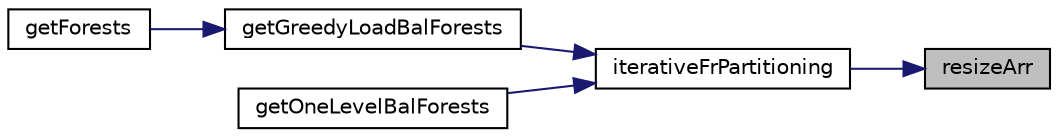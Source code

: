 digraph "resizeArr"
{
 // LATEX_PDF_SIZE
  edge [fontname="Helvetica",fontsize="10",labelfontname="Helvetica",labelfontsize="10"];
  node [fontname="Helvetica",fontsize="10",shape=record];
  rankdir="RL";
  Node1 [label="resizeArr",height=0.2,width=0.4,color="black", fillcolor="grey75", style="filled", fontcolor="black",tooltip=" "];
  Node1 -> Node2 [dir="back",color="midnightblue",fontsize="10",style="solid",fontname="Helvetica"];
  Node2 [label="iterativeFrPartitioning",height=0.2,width=0.4,color="black", fillcolor="white", style="filled",URL="$supernodalForest_8c.html#a5afa85ad3e12603168fb6022a5174557",tooltip=" "];
  Node2 -> Node3 [dir="back",color="midnightblue",fontsize="10",style="solid",fontname="Helvetica"];
  Node3 [label="getGreedyLoadBalForests",height=0.2,width=0.4,color="black", fillcolor="white", style="filled",URL="$superlu__defs_8h.html#ada35b5572a2dcab65a7bf413044916ba",tooltip=" "];
  Node3 -> Node4 [dir="back",color="midnightblue",fontsize="10",style="solid",fontname="Helvetica"];
  Node4 [label="getForests",height=0.2,width=0.4,color="black", fillcolor="white", style="filled",URL="$superlu__defs_8h.html#ab66a425061be6b0245d062f67ef65bfc",tooltip=" "];
  Node2 -> Node5 [dir="back",color="midnightblue",fontsize="10",style="solid",fontname="Helvetica"];
  Node5 [label="getOneLevelBalForests",height=0.2,width=0.4,color="black", fillcolor="white", style="filled",URL="$supernodalForest_8c.html#ae20e9ccb5b8c2e31e64e15bb923d8f4b",tooltip=" "];
}
